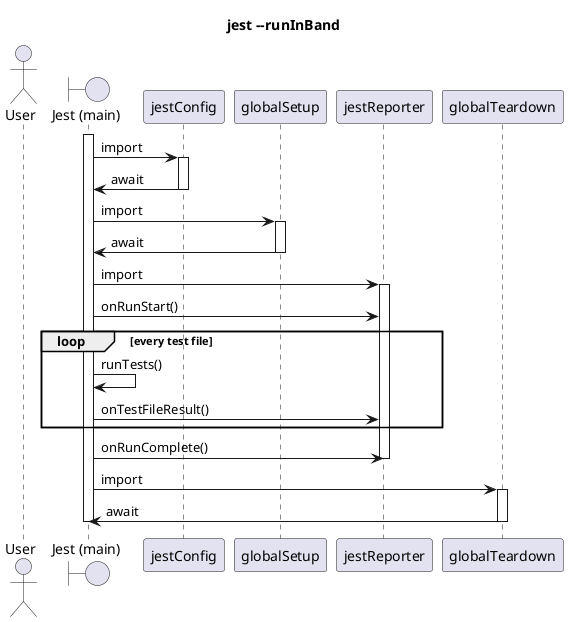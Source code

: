 @startuml

title "jest --runInBand"
actor User
boundary "Jest (main)" as Jest0
activate Jest0
Jest0 -> jestConfig: import
activate jestConfig
jestConfig -> Jest0: await
deactivate jestConfig
Jest0 -> globalSetup: import
activate globalSetup
globalSetup -> Jest0: await
deactivate globalSetup
Jest0 -> jestReporter: import
activate jestReporter
Jest0 -> jestReporter: onRunStart()
loop every test file
  Jest0 -> Jest0: runTests()
  Jest0 -> jestReporter: onTestFileResult()
end loop
Jest0 -> jestReporter: onRunComplete()
deactivate jestReporter
Jest0 -> globalTeardown: import
activate globalTeardown
globalTeardown -> Jest0: await
deactivate globalTeardown

deactivate Jest0

@enduml
